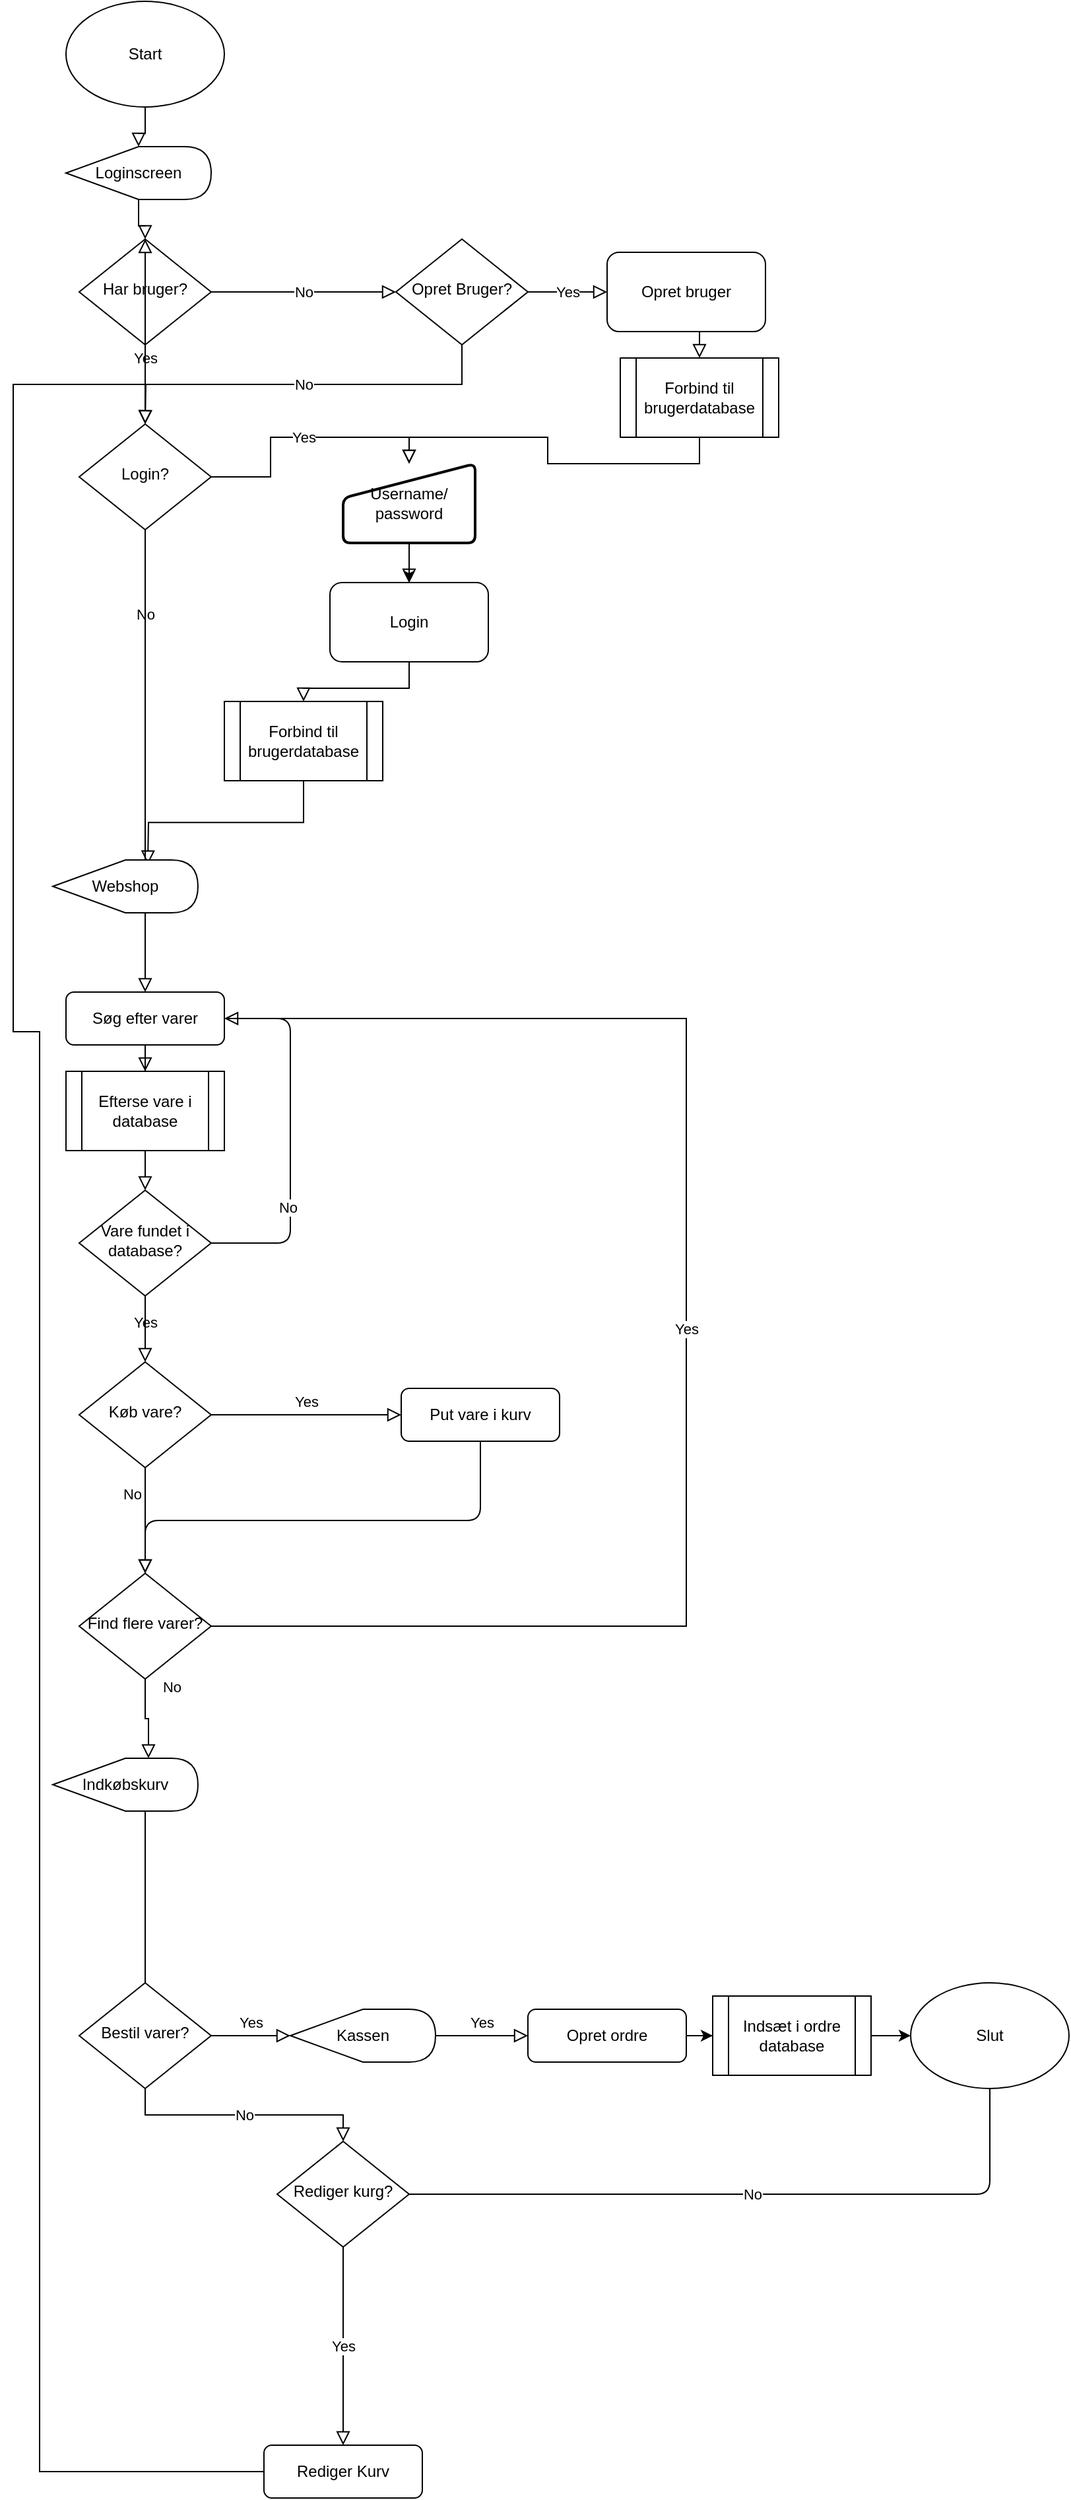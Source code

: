 <mxfile version="13.8.9-1" type="google"><diagram id="C5RBs43oDa-KdzZeNtuy" name="Page-1"><mxGraphModel dx="1102" dy="1752" grid="1" gridSize="10" guides="1" tooltips="1" connect="1" arrows="1" fold="1" page="1" pageScale="1" pageWidth="827" pageHeight="1169" math="0" shadow="0"><root><mxCell id="WIyWlLk6GJQsqaUBKTNV-0"/><mxCell id="WIyWlLk6GJQsqaUBKTNV-1" parent="WIyWlLk6GJQsqaUBKTNV-0"/><mxCell id="WIyWlLk6GJQsqaUBKTNV-2" value="Yes" style="rounded=0;html=1;jettySize=auto;orthogonalLoop=1;fontSize=11;endArrow=block;endFill=0;endSize=8;strokeWidth=1;shadow=0;labelBackgroundColor=none;edgeStyle=orthogonalEdgeStyle;" parent="WIyWlLk6GJQsqaUBKTNV-1" source="mKIyR4_P5FgYfrvYJWz8-17" target="WIyWlLk6GJQsqaUBKTNV-6" edge="1"><mxGeometry x="-0.2" relative="1" as="geometry"><mxPoint as="offset"/></mxGeometry></mxCell><mxCell id="WIyWlLk6GJQsqaUBKTNV-5" value="Yes" style="edgeStyle=orthogonalEdgeStyle;rounded=0;html=1;jettySize=auto;orthogonalLoop=1;fontSize=11;endArrow=block;endFill=0;endSize=8;strokeWidth=1;shadow=0;labelBackgroundColor=none;" parent="WIyWlLk6GJQsqaUBKTNV-1" source="WIyWlLk6GJQsqaUBKTNV-6" target="WIyWlLk6GJQsqaUBKTNV-7" edge="1"><mxGeometry y="10" relative="1" as="geometry"><mxPoint as="offset"/></mxGeometry></mxCell><mxCell id="WIyWlLk6GJQsqaUBKTNV-6" value="Køb vare?" style="rhombus;whiteSpace=wrap;html=1;shadow=0;fontFamily=Helvetica;fontSize=12;align=center;strokeWidth=1;spacing=6;spacingTop=-4;" parent="WIyWlLk6GJQsqaUBKTNV-1" vertex="1"><mxGeometry x="170" y="850" width="100" height="80" as="geometry"/></mxCell><mxCell id="WIyWlLk6GJQsqaUBKTNV-7" value="Put vare i kurv" style="rounded=1;whiteSpace=wrap;html=1;fontSize=12;glass=0;strokeWidth=1;shadow=0;" parent="WIyWlLk6GJQsqaUBKTNV-1" vertex="1"><mxGeometry x="414" y="870" width="120" height="40" as="geometry"/></mxCell><mxCell id="WIyWlLk6GJQsqaUBKTNV-9" value="Yes" style="edgeStyle=orthogonalEdgeStyle;rounded=0;html=1;jettySize=auto;orthogonalLoop=1;fontSize=11;endArrow=block;endFill=0;endSize=8;strokeWidth=1;shadow=0;labelBackgroundColor=none;" parent="WIyWlLk6GJQsqaUBKTNV-1" source="mKIyR4_P5FgYfrvYJWz8-29" target="WIyWlLk6GJQsqaUBKTNV-12" edge="1"><mxGeometry y="10" relative="1" as="geometry"><mxPoint as="offset"/></mxGeometry></mxCell><mxCell id="FqNfna_Sru2rccPzRF3f-30" value="No" style="edgeStyle=orthogonalEdgeStyle;rounded=0;orthogonalLoop=1;jettySize=auto;html=1;exitX=0.5;exitY=1;exitDx=0;exitDy=0;entryX=0.5;entryY=0;entryDx=0;entryDy=0;endArrow=block;endFill=0;endSize=8;" parent="WIyWlLk6GJQsqaUBKTNV-1" source="WIyWlLk6GJQsqaUBKTNV-10" target="FqNfna_Sru2rccPzRF3f-25" edge="1"><mxGeometry relative="1" as="geometry"/></mxCell><mxCell id="WIyWlLk6GJQsqaUBKTNV-10" value="Bestil varer?" style="rhombus;whiteSpace=wrap;html=1;shadow=0;fontFamily=Helvetica;fontSize=12;align=center;strokeWidth=1;spacing=6;spacingTop=-4;" parent="WIyWlLk6GJQsqaUBKTNV-1" vertex="1"><mxGeometry x="170" y="1320" width="100" height="80" as="geometry"/></mxCell><mxCell id="mKIyR4_P5FgYfrvYJWz8-2" style="edgeStyle=orthogonalEdgeStyle;rounded=0;orthogonalLoop=1;jettySize=auto;html=1;exitX=1;exitY=0.5;exitDx=0;exitDy=0;" parent="WIyWlLk6GJQsqaUBKTNV-1" source="mKIyR4_P5FgYfrvYJWz8-31" target="mKIyR4_P5FgYfrvYJWz8-1" edge="1"><mxGeometry relative="1" as="geometry"/></mxCell><mxCell id="WIyWlLk6GJQsqaUBKTNV-12" value="Opret ordre" style="rounded=1;whiteSpace=wrap;html=1;fontSize=12;glass=0;strokeWidth=1;shadow=0;" parent="WIyWlLk6GJQsqaUBKTNV-1" vertex="1"><mxGeometry x="510" y="1340" width="120" height="40" as="geometry"/></mxCell><mxCell id="FqNfna_Sru2rccPzRF3f-2" value="Søg efter varer" style="rounded=1;whiteSpace=wrap;html=1;fontSize=12;glass=0;strokeWidth=1;shadow=0;" parent="WIyWlLk6GJQsqaUBKTNV-1" vertex="1"><mxGeometry x="160" y="570" width="120" height="40" as="geometry"/></mxCell><mxCell id="FqNfna_Sru2rccPzRF3f-3" value="No" style="rounded=0;html=1;jettySize=auto;orthogonalLoop=1;fontSize=11;endArrow=block;endFill=0;endSize=8;strokeWidth=1;shadow=0;labelBackgroundColor=none;edgeStyle=orthogonalEdgeStyle;" parent="WIyWlLk6GJQsqaUBKTNV-1" source="FqNfna_Sru2rccPzRF3f-16" target="FqNfna_Sru2rccPzRF3f-2" edge="1"><mxGeometry x="-0.636" relative="1" as="geometry"><mxPoint x="220" y="-30" as="sourcePoint"/><mxPoint x="220" y="60" as="targetPoint"/><mxPoint as="offset"/></mxGeometry></mxCell><mxCell id="FqNfna_Sru2rccPzRF3f-6" value="Yes" style="edgeStyle=orthogonalEdgeStyle;rounded=0;orthogonalLoop=1;jettySize=auto;html=1;exitX=1;exitY=0.5;exitDx=0;exitDy=0;entryX=1;entryY=0.5;entryDx=0;entryDy=0;endArrow=block;endFill=0;endSize=8;" parent="WIyWlLk6GJQsqaUBKTNV-1" source="FqNfna_Sru2rccPzRF3f-4" target="FqNfna_Sru2rccPzRF3f-2" edge="1"><mxGeometry relative="1" as="geometry"><Array as="points"><mxPoint x="630" y="1050"/><mxPoint x="630" y="590"/></Array></mxGeometry></mxCell><mxCell id="FqNfna_Sru2rccPzRF3f-5" value="" style="endArrow=block;html=1;endFill=0;endSize=8;exitX=0.5;exitY=1;exitDx=0;exitDy=0;entryX=0.5;entryY=0;entryDx=0;entryDy=0;" parent="WIyWlLk6GJQsqaUBKTNV-1" source="WIyWlLk6GJQsqaUBKTNV-7" target="FqNfna_Sru2rccPzRF3f-4" edge="1"><mxGeometry width="50" height="50" relative="1" as="geometry"><mxPoint x="610" y="1000" as="sourcePoint"/><mxPoint x="660" y="950" as="targetPoint"/><Array as="points"><mxPoint x="474" y="970"/><mxPoint x="220" y="970"/></Array></mxGeometry></mxCell><mxCell id="FqNfna_Sru2rccPzRF3f-13" value="No" style="edgeStyle=orthogonalEdgeStyle;rounded=0;orthogonalLoop=1;jettySize=auto;html=1;entryX=0;entryY=0.5;entryDx=0;entryDy=0;endArrow=block;endFill=0;endSize=8;exitX=1;exitY=0.5;exitDx=0;exitDy=0;" parent="WIyWlLk6GJQsqaUBKTNV-1" source="FqNfna_Sru2rccPzRF3f-9" target="FqNfna_Sru2rccPzRF3f-12" edge="1"><mxGeometry relative="1" as="geometry"><mxPoint x="380" y="50" as="sourcePoint"/></mxGeometry></mxCell><mxCell id="FqNfna_Sru2rccPzRF3f-9" value="Har bruger?" style="rhombus;whiteSpace=wrap;html=1;shadow=0;fontFamily=Helvetica;fontSize=12;align=center;strokeWidth=1;spacing=6;spacingTop=-4;" parent="WIyWlLk6GJQsqaUBKTNV-1" vertex="1"><mxGeometry x="170" width="100" height="80" as="geometry"/></mxCell><mxCell id="FqNfna_Sru2rccPzRF3f-10" value="" style="rounded=0;html=1;jettySize=auto;orthogonalLoop=1;fontSize=11;endArrow=block;endFill=0;endSize=8;strokeWidth=1;shadow=0;labelBackgroundColor=none;edgeStyle=orthogonalEdgeStyle;exitX=0.5;exitY=1;exitDx=0;exitDy=0;" parent="WIyWlLk6GJQsqaUBKTNV-1" source="mKIyR4_P5FgYfrvYJWz8-4" target="FqNfna_Sru2rccPzRF3f-9" edge="1"><mxGeometry relative="1" as="geometry"><mxPoint x="220" y="-50" as="sourcePoint"/><mxPoint x="220" y="170" as="targetPoint"/></mxGeometry></mxCell><mxCell id="FqNfna_Sru2rccPzRF3f-15" value="Yes" style="edgeStyle=orthogonalEdgeStyle;rounded=0;orthogonalLoop=1;jettySize=auto;html=1;exitX=1;exitY=0.5;exitDx=0;exitDy=0;entryX=0;entryY=0.5;entryDx=0;entryDy=0;endArrow=block;endFill=0;endSize=8;" parent="WIyWlLk6GJQsqaUBKTNV-1" source="FqNfna_Sru2rccPzRF3f-12" target="FqNfna_Sru2rccPzRF3f-14" edge="1"><mxGeometry relative="1" as="geometry"/></mxCell><mxCell id="FqNfna_Sru2rccPzRF3f-32" value="No" style="edgeStyle=orthogonalEdgeStyle;rounded=0;orthogonalLoop=1;jettySize=auto;html=1;exitX=0.5;exitY=1;exitDx=0;exitDy=0;endArrow=block;endFill=0;endSize=8;" parent="WIyWlLk6GJQsqaUBKTNV-1" source="FqNfna_Sru2rccPzRF3f-12" edge="1"><mxGeometry relative="1" as="geometry"><mxPoint x="220" y="140.0" as="targetPoint"/></mxGeometry></mxCell><mxCell id="FqNfna_Sru2rccPzRF3f-12" value="Opret Bruger?" style="rhombus;whiteSpace=wrap;html=1;shadow=0;fontFamily=Helvetica;fontSize=12;align=center;strokeWidth=1;spacing=6;spacingTop=-4;" parent="WIyWlLk6GJQsqaUBKTNV-1" vertex="1"><mxGeometry x="410" width="100" height="80" as="geometry"/></mxCell><mxCell id="FqNfna_Sru2rccPzRF3f-20" style="edgeStyle=orthogonalEdgeStyle;rounded=0;orthogonalLoop=1;jettySize=auto;html=1;exitX=0.5;exitY=1;exitDx=0;exitDy=0;entryX=0.5;entryY=0;entryDx=0;entryDy=0;endArrow=block;endFill=0;endSize=8;" parent="WIyWlLk6GJQsqaUBKTNV-1" source="mKIyR4_P5FgYfrvYJWz8-5" target="FqNfna_Sru2rccPzRF3f-18" edge="1"><mxGeometry relative="1" as="geometry"/></mxCell><mxCell id="FqNfna_Sru2rccPzRF3f-14" value="Opret bruger" style="rounded=1;whiteSpace=wrap;html=1;" parent="WIyWlLk6GJQsqaUBKTNV-1" vertex="1"><mxGeometry x="570" y="10" width="120" height="60" as="geometry"/></mxCell><mxCell id="FqNfna_Sru2rccPzRF3f-19" value="Yes" style="edgeStyle=orthogonalEdgeStyle;rounded=0;orthogonalLoop=1;jettySize=auto;html=1;exitX=1;exitY=0.5;exitDx=0;exitDy=0;endArrow=block;endFill=0;endSize=8;" parent="WIyWlLk6GJQsqaUBKTNV-1" source="FqNfna_Sru2rccPzRF3f-16" edge="1"><mxGeometry relative="1" as="geometry"><mxPoint x="420" y="170" as="targetPoint"/><Array as="points"><mxPoint x="315" y="180"/><mxPoint x="315" y="150"/><mxPoint x="420" y="150"/></Array></mxGeometry></mxCell><mxCell id="FqNfna_Sru2rccPzRF3f-16" value="Login?" style="rhombus;whiteSpace=wrap;html=1;shadow=0;fontFamily=Helvetica;fontSize=12;align=center;strokeWidth=1;spacing=6;spacingTop=-4;" parent="WIyWlLk6GJQsqaUBKTNV-1" vertex="1"><mxGeometry x="170" y="140" width="100" height="80" as="geometry"/></mxCell><mxCell id="FqNfna_Sru2rccPzRF3f-17" value="Yes" style="rounded=0;html=1;jettySize=auto;orthogonalLoop=1;fontSize=11;endArrow=block;endFill=0;endSize=8;strokeWidth=1;shadow=0;labelBackgroundColor=none;edgeStyle=orthogonalEdgeStyle;" parent="WIyWlLk6GJQsqaUBKTNV-1" source="FqNfna_Sru2rccPzRF3f-9" target="FqNfna_Sru2rccPzRF3f-16" edge="1"><mxGeometry x="-0.667" relative="1" as="geometry"><mxPoint x="220" y="80" as="sourcePoint"/><mxPoint x="220" y="290" as="targetPoint"/><mxPoint as="offset"/></mxGeometry></mxCell><mxCell id="FqNfna_Sru2rccPzRF3f-24" style="edgeStyle=orthogonalEdgeStyle;rounded=0;orthogonalLoop=1;jettySize=auto;html=1;exitX=0.5;exitY=1;exitDx=0;exitDy=0;endArrow=block;endFill=0;endSize=8;entryX=0.52;entryY=0.222;entryDx=0;entryDy=0;entryPerimeter=0;" parent="WIyWlLk6GJQsqaUBKTNV-1" source="mKIyR4_P5FgYfrvYJWz8-3" edge="1"><mxGeometry relative="1" as="geometry"><mxPoint x="222" y="473.32" as="targetPoint"/></mxGeometry></mxCell><mxCell id="FqNfna_Sru2rccPzRF3f-18" value="Login" style="rounded=1;whiteSpace=wrap;html=1;" parent="WIyWlLk6GJQsqaUBKTNV-1" vertex="1"><mxGeometry x="360" y="260" width="120" height="60" as="geometry"/></mxCell><mxCell id="FqNfna_Sru2rccPzRF3f-27" value="Yes" style="edgeStyle=orthogonalEdgeStyle;rounded=0;orthogonalLoop=1;jettySize=auto;html=1;exitX=0.5;exitY=1;exitDx=0;exitDy=0;entryX=0.5;entryY=0;entryDx=0;entryDy=0;endArrow=block;endFill=0;endSize=8;" parent="WIyWlLk6GJQsqaUBKTNV-1" source="FqNfna_Sru2rccPzRF3f-25" target="FqNfna_Sru2rccPzRF3f-26" edge="1"><mxGeometry relative="1" as="geometry"/></mxCell><mxCell id="FqNfna_Sru2rccPzRF3f-25" value="Rediger kurg?" style="rhombus;whiteSpace=wrap;html=1;shadow=0;fontFamily=Helvetica;fontSize=12;align=center;strokeWidth=1;spacing=6;spacingTop=-4;" parent="WIyWlLk6GJQsqaUBKTNV-1" vertex="1"><mxGeometry x="320" y="1440" width="100" height="80" as="geometry"/></mxCell><mxCell id="FqNfna_Sru2rccPzRF3f-31" style="edgeStyle=orthogonalEdgeStyle;rounded=0;orthogonalLoop=1;jettySize=auto;html=1;exitX=0;exitY=0.5;exitDx=0;exitDy=0;endArrow=block;endFill=0;endSize=8;entryX=0.5;entryY=0;entryDx=0;entryDy=0;" parent="WIyWlLk6GJQsqaUBKTNV-1" source="FqNfna_Sru2rccPzRF3f-26" target="FqNfna_Sru2rccPzRF3f-9" edge="1"><mxGeometry relative="1" as="geometry"><mxPoint x="160" y="40" as="targetPoint"/><Array as="points"><mxPoint x="140" y="1690"/><mxPoint x="140" y="600"/><mxPoint x="120" y="600"/><mxPoint x="120" y="110"/><mxPoint x="220" y="110"/></Array></mxGeometry></mxCell><mxCell id="FqNfna_Sru2rccPzRF3f-26" value="Rediger Kurv" style="rounded=1;whiteSpace=wrap;html=1;fontSize=12;glass=0;strokeWidth=1;shadow=0;" parent="WIyWlLk6GJQsqaUBKTNV-1" vertex="1"><mxGeometry x="310" y="1670" width="120" height="40" as="geometry"/></mxCell><mxCell id="mKIyR4_P5FgYfrvYJWz8-0" value="Start" style="ellipse;whiteSpace=wrap;html=1;" parent="WIyWlLk6GJQsqaUBKTNV-1" vertex="1"><mxGeometry x="160" y="-180" width="120" height="80" as="geometry"/></mxCell><mxCell id="mKIyR4_P5FgYfrvYJWz8-1" value="Slut" style="ellipse;whiteSpace=wrap;html=1;" parent="WIyWlLk6GJQsqaUBKTNV-1" vertex="1"><mxGeometry x="800" y="1320" width="120" height="80" as="geometry"/></mxCell><mxCell id="mKIyR4_P5FgYfrvYJWz8-4" value="Loginscreen" style="shape=display;whiteSpace=wrap;html=1;size=0.5;" parent="WIyWlLk6GJQsqaUBKTNV-1" vertex="1"><mxGeometry x="160" y="-70" width="110" height="40" as="geometry"/></mxCell><mxCell id="mKIyR4_P5FgYfrvYJWz8-7" value="" style="rounded=0;html=1;jettySize=auto;orthogonalLoop=1;fontSize=11;endArrow=block;endFill=0;endSize=8;strokeWidth=1;shadow=0;labelBackgroundColor=none;edgeStyle=orthogonalEdgeStyle;exitX=0.5;exitY=1;exitDx=0;exitDy=0;" parent="WIyWlLk6GJQsqaUBKTNV-1" source="mKIyR4_P5FgYfrvYJWz8-0" target="mKIyR4_P5FgYfrvYJWz8-4" edge="1"><mxGeometry relative="1" as="geometry"><mxPoint x="220" y="-100" as="sourcePoint"/><mxPoint x="220" as="targetPoint"/></mxGeometry></mxCell><mxCell id="mKIyR4_P5FgYfrvYJWz8-3" value="Forbind til brugerdatabase" style="shape=process;whiteSpace=wrap;html=1;backgroundOutline=1;" parent="WIyWlLk6GJQsqaUBKTNV-1" vertex="1"><mxGeometry x="280" y="350" width="120" height="60" as="geometry"/></mxCell><mxCell id="mKIyR4_P5FgYfrvYJWz8-8" style="edgeStyle=orthogonalEdgeStyle;rounded=0;orthogonalLoop=1;jettySize=auto;html=1;exitX=0.5;exitY=1;exitDx=0;exitDy=0;endArrow=block;endFill=0;endSize=8;" parent="WIyWlLk6GJQsqaUBKTNV-1" source="FqNfna_Sru2rccPzRF3f-18" target="mKIyR4_P5FgYfrvYJWz8-3" edge="1"><mxGeometry relative="1" as="geometry"><mxPoint x="220" y="440" as="targetPoint"/><mxPoint x="420" y="340" as="sourcePoint"/></mxGeometry></mxCell><mxCell id="mKIyR4_P5FgYfrvYJWz8-10" value="Forbind til brugerdatabase" style="shape=process;whiteSpace=wrap;html=1;backgroundOutline=1;" parent="WIyWlLk6GJQsqaUBKTNV-1" vertex="1"><mxGeometry x="580" y="90" width="120" height="60" as="geometry"/></mxCell><mxCell id="mKIyR4_P5FgYfrvYJWz8-11" style="edgeStyle=orthogonalEdgeStyle;rounded=0;orthogonalLoop=1;jettySize=auto;html=1;exitX=0.5;exitY=1;exitDx=0;exitDy=0;entryX=0.5;entryY=0;entryDx=0;entryDy=0;endArrow=block;endFill=0;endSize=8;" parent="WIyWlLk6GJQsqaUBKTNV-1" source="FqNfna_Sru2rccPzRF3f-14" target="mKIyR4_P5FgYfrvYJWz8-10" edge="1"><mxGeometry relative="1" as="geometry"><mxPoint x="630" y="70" as="sourcePoint"/><mxPoint x="420" y="260" as="targetPoint"/></mxGeometry></mxCell><mxCell id="mKIyR4_P5FgYfrvYJWz8-13" value="" style="edgeStyle=orthogonalEdgeStyle;rounded=0;orthogonalLoop=1;jettySize=auto;html=1;" parent="WIyWlLk6GJQsqaUBKTNV-1" source="mKIyR4_P5FgYfrvYJWz8-5" target="FqNfna_Sru2rccPzRF3f-18" edge="1"><mxGeometry relative="1" as="geometry"/></mxCell><mxCell id="mKIyR4_P5FgYfrvYJWz8-14" value="" style="edgeStyle=orthogonalEdgeStyle;rounded=0;orthogonalLoop=1;jettySize=auto;html=1;" parent="WIyWlLk6GJQsqaUBKTNV-1" source="mKIyR4_P5FgYfrvYJWz8-5" target="FqNfna_Sru2rccPzRF3f-18" edge="1"><mxGeometry relative="1" as="geometry"/></mxCell><mxCell id="mKIyR4_P5FgYfrvYJWz8-5" value="&lt;div&gt;Username/&lt;/div&gt;&lt;div&gt;password&lt;/div&gt;" style="html=1;strokeWidth=2;shape=manualInput;whiteSpace=wrap;rounded=1;size=26;arcSize=11;" parent="WIyWlLk6GJQsqaUBKTNV-1" vertex="1"><mxGeometry x="370" y="170" width="100" height="60" as="geometry"/></mxCell><mxCell id="mKIyR4_P5FgYfrvYJWz8-12" style="edgeStyle=orthogonalEdgeStyle;rounded=0;orthogonalLoop=1;jettySize=auto;html=1;exitX=0.5;exitY=1;exitDx=0;exitDy=0;entryX=0.5;entryY=0;entryDx=0;entryDy=0;endArrow=block;endFill=0;endSize=8;" parent="WIyWlLk6GJQsqaUBKTNV-1" source="mKIyR4_P5FgYfrvYJWz8-10" target="mKIyR4_P5FgYfrvYJWz8-5" edge="1"><mxGeometry relative="1" as="geometry"><mxPoint x="640" y="150" as="sourcePoint"/><mxPoint x="420" y="260" as="targetPoint"/></mxGeometry></mxCell><mxCell id="mKIyR4_P5FgYfrvYJWz8-15" value="Efterse vare i database" style="shape=process;whiteSpace=wrap;html=1;backgroundOutline=1;" parent="WIyWlLk6GJQsqaUBKTNV-1" vertex="1"><mxGeometry x="160" y="630" width="120" height="60" as="geometry"/></mxCell><mxCell id="mKIyR4_P5FgYfrvYJWz8-16" value="" style="rounded=0;html=1;jettySize=auto;orthogonalLoop=1;fontSize=11;endArrow=block;endFill=0;endSize=8;strokeWidth=1;shadow=0;labelBackgroundColor=none;edgeStyle=orthogonalEdgeStyle;" parent="WIyWlLk6GJQsqaUBKTNV-1" source="FqNfna_Sru2rccPzRF3f-2" target="mKIyR4_P5FgYfrvYJWz8-15" edge="1"><mxGeometry relative="1" as="geometry"><mxPoint x="220" y="610" as="sourcePoint"/><mxPoint x="220" y="740" as="targetPoint"/></mxGeometry></mxCell><mxCell id="mKIyR4_P5FgYfrvYJWz8-17" value="Vare fundet i database?" style="rhombus;whiteSpace=wrap;html=1;shadow=0;fontFamily=Helvetica;fontSize=12;align=center;strokeWidth=1;spacing=6;spacingTop=-4;" parent="WIyWlLk6GJQsqaUBKTNV-1" vertex="1"><mxGeometry x="170" y="720" width="100" height="80" as="geometry"/></mxCell><mxCell id="mKIyR4_P5FgYfrvYJWz8-18" value="" style="rounded=0;html=1;jettySize=auto;orthogonalLoop=1;fontSize=11;endArrow=block;endFill=0;endSize=8;strokeWidth=1;shadow=0;labelBackgroundColor=none;edgeStyle=orthogonalEdgeStyle;" parent="WIyWlLk6GJQsqaUBKTNV-1" source="mKIyR4_P5FgYfrvYJWz8-15" target="mKIyR4_P5FgYfrvYJWz8-17" edge="1"><mxGeometry relative="1" as="geometry"><mxPoint x="220" y="690" as="sourcePoint"/><mxPoint x="220" y="850" as="targetPoint"/></mxGeometry></mxCell><mxCell id="mKIyR4_P5FgYfrvYJWz8-19" value="" style="endArrow=none;html=1;exitX=1;exitY=0.5;exitDx=0;exitDy=0;entryX=1;entryY=0.5;entryDx=0;entryDy=0;" parent="WIyWlLk6GJQsqaUBKTNV-1" source="mKIyR4_P5FgYfrvYJWz8-17" target="FqNfna_Sru2rccPzRF3f-2" edge="1"><mxGeometry width="50" height="50" relative="1" as="geometry"><mxPoint x="460" y="780" as="sourcePoint"/><mxPoint x="510" y="730" as="targetPoint"/><Array as="points"><mxPoint x="330" y="760"/><mxPoint x="330" y="590"/></Array></mxGeometry></mxCell><mxCell id="mKIyR4_P5FgYfrvYJWz8-20" value="No" style="edgeLabel;html=1;align=center;verticalAlign=middle;resizable=0;points=[];" parent="mKIyR4_P5FgYfrvYJWz8-19" vertex="1" connectable="0"><mxGeometry x="-0.374" y="2" relative="1" as="geometry"><mxPoint as="offset"/></mxGeometry></mxCell><mxCell id="FqNfna_Sru2rccPzRF3f-4" value="Find flere varer?" style="rhombus;whiteSpace=wrap;html=1;shadow=0;fontFamily=Helvetica;fontSize=12;align=center;strokeWidth=1;spacing=6;spacingTop=-4;" parent="WIyWlLk6GJQsqaUBKTNV-1" vertex="1"><mxGeometry x="170" y="1010" width="100" height="80" as="geometry"/></mxCell><mxCell id="mKIyR4_P5FgYfrvYJWz8-21" value="No" style="rounded=0;html=1;jettySize=auto;orthogonalLoop=1;fontSize=11;endArrow=block;endFill=0;endSize=8;strokeWidth=1;shadow=0;labelBackgroundColor=none;edgeStyle=orthogonalEdgeStyle;" parent="WIyWlLk6GJQsqaUBKTNV-1" source="WIyWlLk6GJQsqaUBKTNV-6" target="FqNfna_Sru2rccPzRF3f-4" edge="1"><mxGeometry x="-0.5" y="-10" relative="1" as="geometry"><mxPoint as="offset"/><mxPoint x="220" y="930" as="sourcePoint"/><mxPoint x="220" y="1230" as="targetPoint"/></mxGeometry></mxCell><mxCell id="mKIyR4_P5FgYfrvYJWz8-23" value="No" style="rounded=0;html=1;jettySize=auto;orthogonalLoop=1;fontSize=11;endArrow=block;endFill=0;endSize=8;strokeWidth=1;shadow=0;labelBackgroundColor=none;edgeStyle=orthogonalEdgeStyle;entryX=0;entryY=0;entryDx=72.5;entryDy=0;entryPerimeter=0;" parent="WIyWlLk6GJQsqaUBKTNV-1" source="FqNfna_Sru2rccPzRF3f-4" target="mKIyR4_P5FgYfrvYJWz8-27" edge="1"><mxGeometry x="-0.826" y="20" relative="1" as="geometry"><mxPoint as="offset"/><mxPoint x="220" y="1090" as="sourcePoint"/><mxPoint x="220" y="1130" as="targetPoint"/></mxGeometry></mxCell><mxCell id="mKIyR4_P5FgYfrvYJWz8-24" value="" style="endArrow=none;html=1;entryX=0.5;entryY=1;entryDx=0;entryDy=0;exitX=0.5;exitY=0;exitDx=0;exitDy=0;" parent="WIyWlLk6GJQsqaUBKTNV-1" source="WIyWlLk6GJQsqaUBKTNV-10" edge="1"><mxGeometry width="50" height="50" relative="1" as="geometry"><mxPoint x="470" y="1250" as="sourcePoint"/><mxPoint x="220" y="1190" as="targetPoint"/></mxGeometry></mxCell><mxCell id="mKIyR4_P5FgYfrvYJWz8-26" value="Webshop" style="shape=display;whiteSpace=wrap;html=1;size=0.5;" parent="WIyWlLk6GJQsqaUBKTNV-1" vertex="1"><mxGeometry x="150" y="470" width="110" height="40" as="geometry"/></mxCell><mxCell id="mKIyR4_P5FgYfrvYJWz8-27" value="Indkøbskurv" style="shape=display;whiteSpace=wrap;html=1;size=0.5;" parent="WIyWlLk6GJQsqaUBKTNV-1" vertex="1"><mxGeometry x="150" y="1150" width="110" height="40" as="geometry"/></mxCell><mxCell id="mKIyR4_P5FgYfrvYJWz8-29" value="Kassen" style="shape=display;whiteSpace=wrap;html=1;size=0.5;" parent="WIyWlLk6GJQsqaUBKTNV-1" vertex="1"><mxGeometry x="330" y="1340" width="110" height="40" as="geometry"/></mxCell><mxCell id="mKIyR4_P5FgYfrvYJWz8-30" value="Yes" style="edgeStyle=orthogonalEdgeStyle;rounded=0;html=1;jettySize=auto;orthogonalLoop=1;fontSize=11;endArrow=block;endFill=0;endSize=8;strokeWidth=1;shadow=0;labelBackgroundColor=none;" parent="WIyWlLk6GJQsqaUBKTNV-1" source="WIyWlLk6GJQsqaUBKTNV-10" target="mKIyR4_P5FgYfrvYJWz8-29" edge="1"><mxGeometry y="10" relative="1" as="geometry"><mxPoint as="offset"/><mxPoint x="270" y="1360" as="sourcePoint"/><mxPoint x="510" y="1360" as="targetPoint"/></mxGeometry></mxCell><mxCell id="mKIyR4_P5FgYfrvYJWz8-31" value="Indsæt i ordre database" style="shape=process;whiteSpace=wrap;html=1;backgroundOutline=1;" parent="WIyWlLk6GJQsqaUBKTNV-1" vertex="1"><mxGeometry x="650" y="1330" width="120" height="60" as="geometry"/></mxCell><mxCell id="mKIyR4_P5FgYfrvYJWz8-32" style="edgeStyle=orthogonalEdgeStyle;rounded=0;orthogonalLoop=1;jettySize=auto;html=1;exitX=1;exitY=0.5;exitDx=0;exitDy=0;" parent="WIyWlLk6GJQsqaUBKTNV-1" source="WIyWlLk6GJQsqaUBKTNV-12" target="mKIyR4_P5FgYfrvYJWz8-31" edge="1"><mxGeometry relative="1" as="geometry"><mxPoint x="630" y="1360" as="sourcePoint"/><mxPoint x="890" y="1360" as="targetPoint"/></mxGeometry></mxCell><mxCell id="mKIyR4_P5FgYfrvYJWz8-34" value="No" style="endArrow=none;html=1;exitX=1;exitY=0.5;exitDx=0;exitDy=0;entryX=0.5;entryY=1;entryDx=0;entryDy=0;" parent="WIyWlLk6GJQsqaUBKTNV-1" source="FqNfna_Sru2rccPzRF3f-25" target="mKIyR4_P5FgYfrvYJWz8-1" edge="1"><mxGeometry width="50" height="50" relative="1" as="geometry"><mxPoint x="650" y="1570" as="sourcePoint"/><mxPoint x="700" y="1520" as="targetPoint"/><Array as="points"><mxPoint x="860" y="1480"/></Array></mxGeometry></mxCell></root></mxGraphModel></diagram></mxfile>